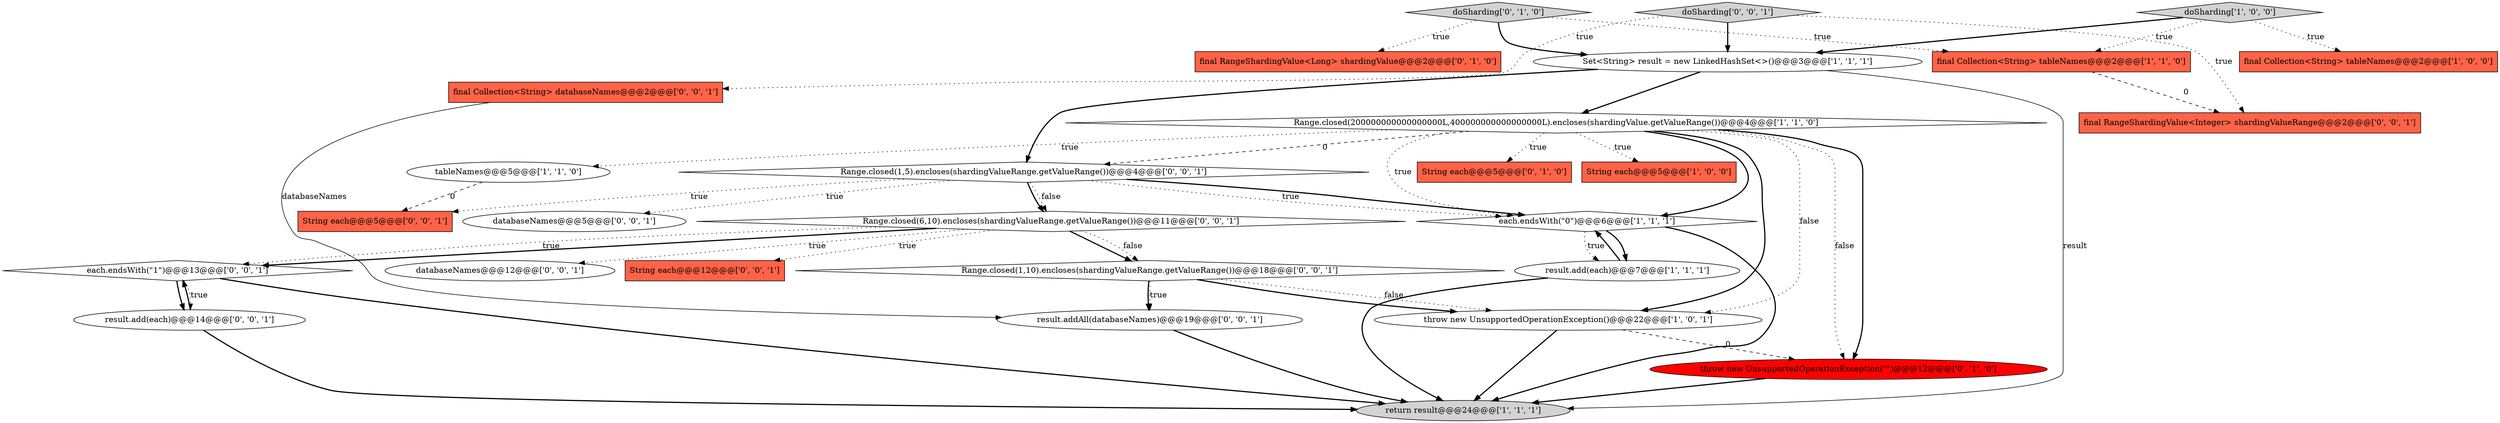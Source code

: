 digraph {
11 [style = filled, label = "String each@@@5@@@['0', '1', '0']", fillcolor = tomato, shape = box image = "AAA0AAABBB2BBB"];
18 [style = filled, label = "result.addAll(databaseNames)@@@19@@@['0', '0', '1']", fillcolor = white, shape = ellipse image = "AAA0AAABBB3BBB"];
21 [style = filled, label = "Range.closed(1,10).encloses(shardingValueRange.getValueRange())@@@18@@@['0', '0', '1']", fillcolor = white, shape = diamond image = "AAA0AAABBB3BBB"];
1 [style = filled, label = "String each@@@5@@@['1', '0', '0']", fillcolor = tomato, shape = box image = "AAA0AAABBB1BBB"];
26 [style = filled, label = "final RangeShardingValue<Integer> shardingValueRange@@@2@@@['0', '0', '1']", fillcolor = tomato, shape = box image = "AAA0AAABBB3BBB"];
20 [style = filled, label = "databaseNames@@@12@@@['0', '0', '1']", fillcolor = white, shape = ellipse image = "AAA0AAABBB3BBB"];
5 [style = filled, label = "throw new UnsupportedOperationException()@@@22@@@['1', '0', '1']", fillcolor = white, shape = ellipse image = "AAA0AAABBB1BBB"];
7 [style = filled, label = "return result@@@24@@@['1', '1', '1']", fillcolor = lightgray, shape = ellipse image = "AAA0AAABBB1BBB"];
0 [style = filled, label = "final Collection<String> tableNames@@@2@@@['1', '0', '0']", fillcolor = tomato, shape = box image = "AAA0AAABBB1BBB"];
16 [style = filled, label = "databaseNames@@@5@@@['0', '0', '1']", fillcolor = white, shape = ellipse image = "AAA0AAABBB3BBB"];
6 [style = filled, label = "tableNames@@@5@@@['1', '1', '0']", fillcolor = white, shape = ellipse image = "AAA0AAABBB1BBB"];
19 [style = filled, label = "String each@@@5@@@['0', '0', '1']", fillcolor = tomato, shape = box image = "AAA0AAABBB3BBB"];
22 [style = filled, label = "Range.closed(6,10).encloses(shardingValueRange.getValueRange())@@@11@@@['0', '0', '1']", fillcolor = white, shape = diamond image = "AAA0AAABBB3BBB"];
25 [style = filled, label = "result.add(each)@@@14@@@['0', '0', '1']", fillcolor = white, shape = ellipse image = "AAA0AAABBB3BBB"];
13 [style = filled, label = "doSharding['0', '1', '0']", fillcolor = lightgray, shape = diamond image = "AAA0AAABBB2BBB"];
24 [style = filled, label = "Range.closed(1,5).encloses(shardingValueRange.getValueRange())@@@4@@@['0', '0', '1']", fillcolor = white, shape = diamond image = "AAA0AAABBB3BBB"];
2 [style = filled, label = "Range.closed(200000000000000000L,400000000000000000L).encloses(shardingValue.getValueRange())@@@4@@@['1', '1', '0']", fillcolor = white, shape = diamond image = "AAA0AAABBB1BBB"];
3 [style = filled, label = "result.add(each)@@@7@@@['1', '1', '1']", fillcolor = white, shape = ellipse image = "AAA0AAABBB1BBB"];
10 [style = filled, label = "Set<String> result = new LinkedHashSet<>()@@@3@@@['1', '1', '1']", fillcolor = white, shape = ellipse image = "AAA0AAABBB1BBB"];
4 [style = filled, label = "doSharding['1', '0', '0']", fillcolor = lightgray, shape = diamond image = "AAA0AAABBB1BBB"];
23 [style = filled, label = "doSharding['0', '0', '1']", fillcolor = lightgray, shape = diamond image = "AAA0AAABBB3BBB"];
12 [style = filled, label = "final RangeShardingValue<Long> shardingValue@@@2@@@['0', '1', '0']", fillcolor = tomato, shape = box image = "AAA0AAABBB2BBB"];
8 [style = filled, label = "each.endsWith(\"0\")@@@6@@@['1', '1', '1']", fillcolor = white, shape = diamond image = "AAA0AAABBB1BBB"];
17 [style = filled, label = "String each@@@12@@@['0', '0', '1']", fillcolor = tomato, shape = box image = "AAA0AAABBB3BBB"];
15 [style = filled, label = "final Collection<String> databaseNames@@@2@@@['0', '0', '1']", fillcolor = tomato, shape = box image = "AAA0AAABBB3BBB"];
14 [style = filled, label = "throw new UnsupportedOperationException(\"\")@@@12@@@['0', '1', '0']", fillcolor = red, shape = ellipse image = "AAA1AAABBB2BBB"];
27 [style = filled, label = "each.endsWith(\"1\")@@@13@@@['0', '0', '1']", fillcolor = white, shape = diamond image = "AAA0AAABBB3BBB"];
9 [style = filled, label = "final Collection<String> tableNames@@@2@@@['1', '1', '0']", fillcolor = tomato, shape = box image = "AAA0AAABBB1BBB"];
4->10 [style = bold, label=""];
13->10 [style = bold, label=""];
5->14 [style = dashed, label="0"];
27->25 [style = dotted, label="true"];
13->12 [style = dotted, label="true"];
21->18 [style = dotted, label="true"];
2->14 [style = dotted, label="false"];
10->24 [style = bold, label=""];
4->0 [style = dotted, label="true"];
8->3 [style = bold, label=""];
22->21 [style = bold, label=""];
22->21 [style = dotted, label="false"];
15->18 [style = solid, label="databaseNames"];
21->5 [style = dotted, label="false"];
24->22 [style = bold, label=""];
25->7 [style = bold, label=""];
10->7 [style = solid, label="result"];
24->16 [style = dotted, label="true"];
21->18 [style = bold, label=""];
8->3 [style = dotted, label="true"];
8->7 [style = bold, label=""];
14->7 [style = bold, label=""];
2->11 [style = dotted, label="true"];
25->27 [style = bold, label=""];
21->5 [style = bold, label=""];
23->26 [style = dotted, label="true"];
22->20 [style = dotted, label="true"];
22->27 [style = bold, label=""];
3->7 [style = bold, label=""];
2->6 [style = dotted, label="true"];
2->1 [style = dotted, label="true"];
3->8 [style = bold, label=""];
2->5 [style = dotted, label="false"];
27->7 [style = bold, label=""];
2->14 [style = bold, label=""];
22->27 [style = dotted, label="true"];
9->26 [style = dashed, label="0"];
6->19 [style = dashed, label="0"];
23->10 [style = bold, label=""];
24->22 [style = dotted, label="false"];
5->7 [style = bold, label=""];
24->19 [style = dotted, label="true"];
22->17 [style = dotted, label="true"];
10->2 [style = bold, label=""];
23->15 [style = dotted, label="true"];
24->8 [style = dotted, label="true"];
24->8 [style = bold, label=""];
4->9 [style = dotted, label="true"];
18->7 [style = bold, label=""];
2->24 [style = dashed, label="0"];
27->25 [style = bold, label=""];
2->8 [style = dotted, label="true"];
2->8 [style = bold, label=""];
2->5 [style = bold, label=""];
13->9 [style = dotted, label="true"];
}
